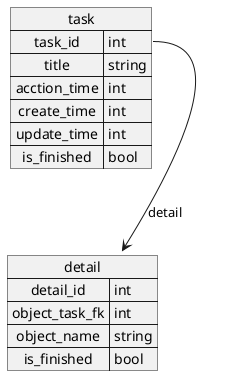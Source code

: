 @startuml

map task {
    task_id => int
    title => string
    acction_time => int
    create_time => int
    update_time => int
    is_finished => bool
}

map detail {
    detail_id => int
    object_task_fk => int
    object_name => string
    is_finished => bool
}

task::task_id --> detail::objecttaskfk : detail 
@enduml
